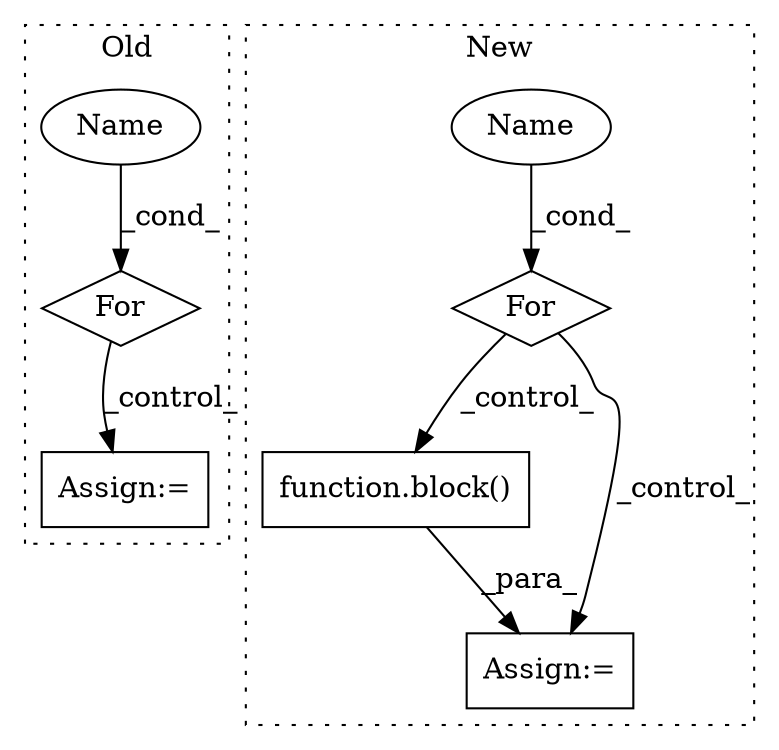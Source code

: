 digraph G {
subgraph cluster0 {
1 [label="For" a="107" s="2190,2221" l="4,14" shape="diamond"];
5 [label="Name" a="87" s="2194" l="1" shape="ellipse"];
6 [label="Assign:=" a="68" s="2446" l="3" shape="box"];
label = "Old";
style="dotted";
}
subgraph cluster1 {
2 [label="function.block()" a="75" s="2287,2315" l="6,1" shape="box"];
3 [label="For" a="107" s="2224,2259" l="4,14" shape="diamond"];
4 [label="Name" a="87" s="2228" l="5" shape="ellipse"];
7 [label="Assign:=" a="68" s="2284" l="3" shape="box"];
label = "New";
style="dotted";
}
1 -> 6 [label="_control_"];
2 -> 7 [label="_para_"];
3 -> 7 [label="_control_"];
3 -> 2 [label="_control_"];
4 -> 3 [label="_cond_"];
5 -> 1 [label="_cond_"];
}